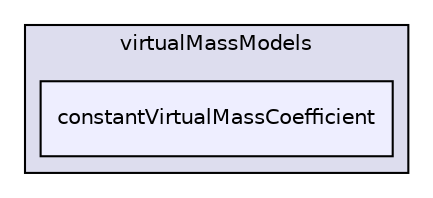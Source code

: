 digraph "applications/solvers/multiphase/twoPhaseEulerFoam/interfacialModels/virtualMassModels/constantVirtualMassCoefficient" {
  bgcolor=transparent;
  compound=true
  node [ fontsize="10", fontname="Helvetica"];
  edge [ labelfontsize="10", labelfontname="Helvetica"];
  subgraph clusterdir_c7c4cf1da3e2c897dbb17eca239ee974 {
    graph [ bgcolor="#ddddee", pencolor="black", label="virtualMassModels" fontname="Helvetica", fontsize="10", URL="dir_c7c4cf1da3e2c897dbb17eca239ee974.html"]
  dir_41f606e3dbb2bb2bba4fe33feac90115 [shape=box, label="constantVirtualMassCoefficient", style="filled", fillcolor="#eeeeff", pencolor="black", URL="dir_41f606e3dbb2bb2bba4fe33feac90115.html"];
  }
}
